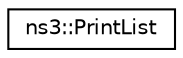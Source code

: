 digraph "Graphical Class Hierarchy"
{
 // LATEX_PDF_SIZE
  edge [fontname="Helvetica",fontsize="10",labelfontname="Helvetica",labelfontsize="10"];
  node [fontname="Helvetica",fontsize="10",shape=record];
  rankdir="LR";
  Node0 [label="ns3::PrintList",height=0.2,width=0.4,color="black", fillcolor="white", style="filled",URL="$classns3_1_1_print_list.html",tooltip="Handler for print-list token in NS_LOG to print the list of log components."];
}
